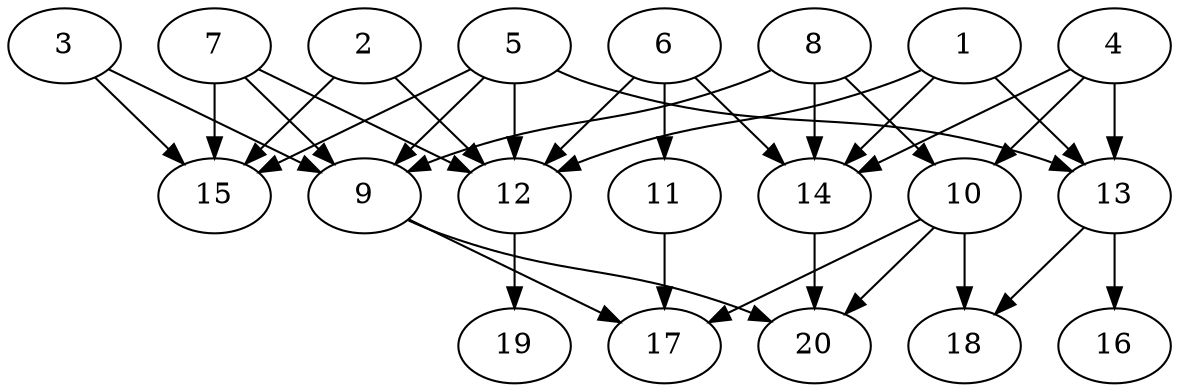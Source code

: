// DAG automatically generated by daggen at Tue Jul 23 14:25:45 2019
// ./daggen --dot -n 20 --ccr 0.4 --fat 0.7 --regular 0.5 --density 0.6 --mindata 5242880 --maxdata 52428800 
digraph G {
  1 [size="45957120", alpha="0.11", expect_size="18382848"] 
  1 -> 12 [size ="18382848"]
  1 -> 13 [size ="18382848"]
  1 -> 14 [size ="18382848"]
  2 [size="90155520", alpha="0.04", expect_size="36062208"] 
  2 -> 12 [size ="36062208"]
  2 -> 15 [size ="36062208"]
  3 [size="100078080", alpha="0.12", expect_size="40031232"] 
  3 -> 9 [size ="40031232"]
  3 -> 15 [size ="40031232"]
  4 [size="45693440", alpha="0.20", expect_size="18277376"] 
  4 -> 10 [size ="18277376"]
  4 -> 13 [size ="18277376"]
  4 -> 14 [size ="18277376"]
  5 [size="125043200", alpha="0.04", expect_size="50017280"] 
  5 -> 9 [size ="50017280"]
  5 -> 12 [size ="50017280"]
  5 -> 13 [size ="50017280"]
  5 -> 15 [size ="50017280"]
  6 [size="19642880", alpha="0.20", expect_size="7857152"] 
  6 -> 11 [size ="7857152"]
  6 -> 12 [size ="7857152"]
  6 -> 14 [size ="7857152"]
  7 [size="111690240", alpha="0.00", expect_size="44676096"] 
  7 -> 9 [size ="44676096"]
  7 -> 12 [size ="44676096"]
  7 -> 15 [size ="44676096"]
  8 [size="45944320", alpha="0.05", expect_size="18377728"] 
  8 -> 9 [size ="18377728"]
  8 -> 10 [size ="18377728"]
  8 -> 14 [size ="18377728"]
  9 [size="109309440", alpha="0.19", expect_size="43723776"] 
  9 -> 17 [size ="43723776"]
  9 -> 20 [size ="43723776"]
  10 [size="75392000", alpha="0.08", expect_size="30156800"] 
  10 -> 17 [size ="30156800"]
  10 -> 18 [size ="30156800"]
  10 -> 20 [size ="30156800"]
  11 [size="109706240", alpha="0.17", expect_size="43882496"] 
  11 -> 17 [size ="43882496"]
  12 [size="58393600", alpha="0.09", expect_size="23357440"] 
  12 -> 19 [size ="23357440"]
  13 [size="80609280", alpha="0.02", expect_size="32243712"] 
  13 -> 16 [size ="32243712"]
  13 -> 18 [size ="32243712"]
  14 [size="34204160", alpha="0.03", expect_size="13681664"] 
  14 -> 20 [size ="13681664"]
  15 [size="33226240", alpha="0.19", expect_size="13290496"] 
  16 [size="57392640", alpha="0.00", expect_size="22957056"] 
  17 [size="54807040", alpha="0.10", expect_size="21922816"] 
  18 [size="55352320", alpha="0.13", expect_size="22140928"] 
  19 [size="82608640", alpha="0.09", expect_size="33043456"] 
  20 [size="74844160", alpha="0.18", expect_size="29937664"] 
}
